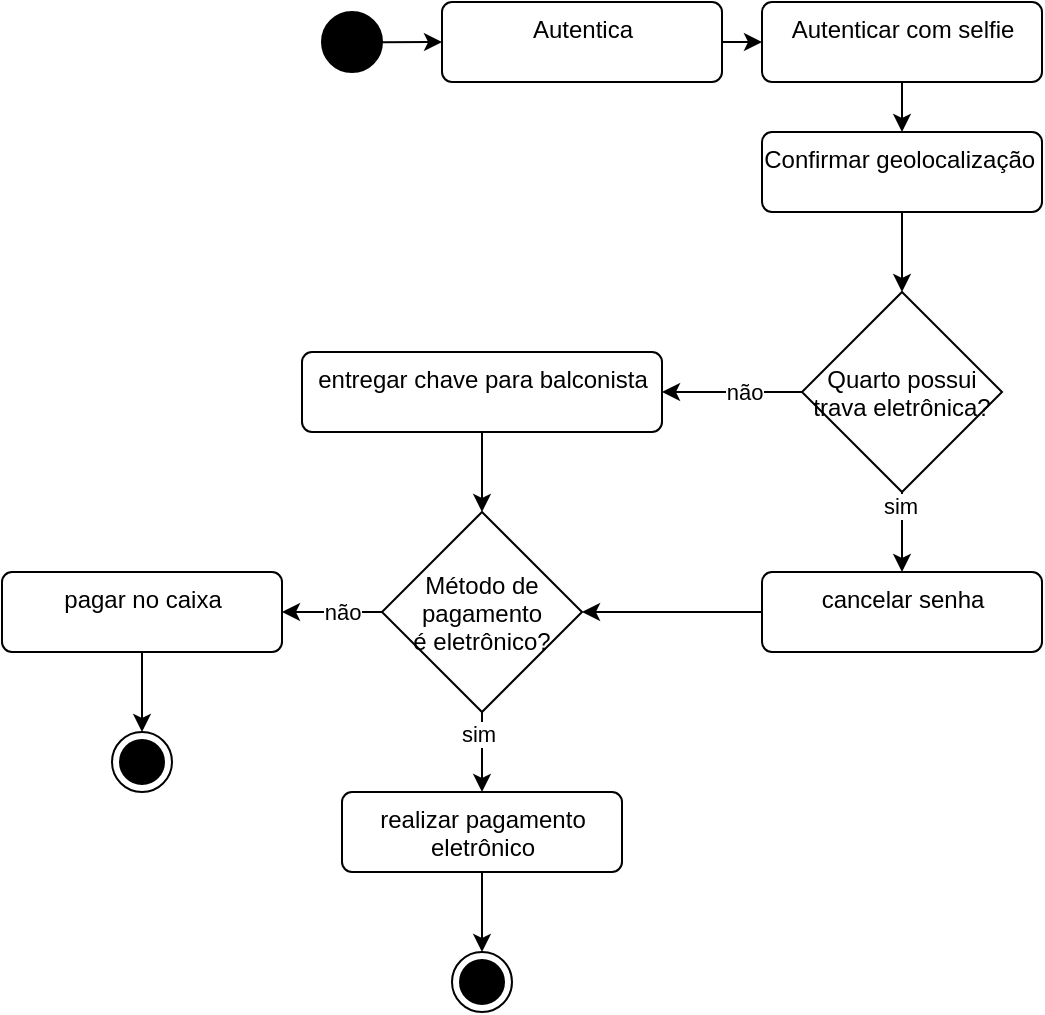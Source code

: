 <mxfile>
    <diagram id="mIBK30z5odNGXf8Efi0g" name="Page-1">
        <mxGraphModel dx="588" dy="461" grid="1" gridSize="10" guides="1" tooltips="1" connect="1" arrows="1" fold="1" page="1" pageScale="1" pageWidth="827" pageHeight="1169" math="0" shadow="0">
            <root>
                <mxCell id="0"/>
                <mxCell id="1" parent="0"/>
                <mxCell id="2" style="edgeStyle=none;html=1;" parent="1" source="3" target="5" edge="1">
                    <mxGeometry relative="1" as="geometry"/>
                </mxCell>
                <mxCell id="3" value="" style="ellipse;fillColor=strokeColor;" parent="1" vertex="1">
                    <mxGeometry x="180" y="50" width="30" height="30" as="geometry"/>
                </mxCell>
                <mxCell id="4" style="edgeStyle=none;html=1;" parent="1" source="5" target="7" edge="1">
                    <mxGeometry relative="1" as="geometry"/>
                </mxCell>
                <mxCell id="5" value="Autentica" style="html=1;align=center;verticalAlign=top;rounded=1;absoluteArcSize=1;arcSize=10;dashed=0;fillColor=none;" parent="1" vertex="1">
                    <mxGeometry x="240" y="45" width="140" height="40" as="geometry"/>
                </mxCell>
                <mxCell id="6" style="edgeStyle=none;html=1;" parent="1" source="7" target="9" edge="1">
                    <mxGeometry relative="1" as="geometry"/>
                </mxCell>
                <mxCell id="7" value="Autenticar com selfie" style="html=1;align=center;verticalAlign=top;rounded=1;absoluteArcSize=1;arcSize=10;dashed=0;fillColor=none;" parent="1" vertex="1">
                    <mxGeometry x="400" y="45" width="140" height="40" as="geometry"/>
                </mxCell>
                <mxCell id="8" style="edgeStyle=none;html=1;entryX=0.5;entryY=0;entryDx=0;entryDy=0;" parent="1" source="9" target="12" edge="1">
                    <mxGeometry relative="1" as="geometry"/>
                </mxCell>
                <mxCell id="9" value="Confirmar geolocalização&amp;nbsp;" style="html=1;align=center;verticalAlign=top;rounded=1;absoluteArcSize=1;arcSize=10;dashed=0;fillColor=none;" parent="1" vertex="1">
                    <mxGeometry x="400" y="110" width="140" height="40" as="geometry"/>
                </mxCell>
                <mxCell id="10" style="edgeStyle=none;html=1;" parent="1" source="12" target="16" edge="1">
                    <mxGeometry relative="1" as="geometry"/>
                </mxCell>
                <mxCell id="29" value="não" style="edgeLabel;html=1;align=center;verticalAlign=middle;resizable=0;points=[];" vertex="1" connectable="0" parent="10">
                    <mxGeometry x="-0.17" relative="1" as="geometry">
                        <mxPoint as="offset"/>
                    </mxGeometry>
                </mxCell>
                <mxCell id="11" style="edgeStyle=none;html=1;" parent="1" source="12" target="14" edge="1">
                    <mxGeometry relative="1" as="geometry"/>
                </mxCell>
                <mxCell id="30" value="sim" style="edgeLabel;html=1;align=center;verticalAlign=middle;resizable=0;points=[];" vertex="1" connectable="0" parent="11">
                    <mxGeometry x="-0.667" y="-1" relative="1" as="geometry">
                        <mxPoint as="offset"/>
                    </mxGeometry>
                </mxCell>
                <mxCell id="12" value="Quarto possui&#10;trava eletrônica?" style="rhombus;" parent="1" vertex="1">
                    <mxGeometry x="420" y="190" width="100" height="100" as="geometry"/>
                </mxCell>
                <mxCell id="20" style="edgeStyle=none;html=1;entryX=1;entryY=0.5;entryDx=0;entryDy=0;" parent="1" source="14" target="18" edge="1">
                    <mxGeometry relative="1" as="geometry"/>
                </mxCell>
                <mxCell id="14" value="cancelar senha" style="html=1;align=center;verticalAlign=top;rounded=1;absoluteArcSize=1;arcSize=10;dashed=0;fillColor=none;" parent="1" vertex="1">
                    <mxGeometry x="400" y="330" width="140" height="40" as="geometry"/>
                </mxCell>
                <mxCell id="19" style="edgeStyle=none;html=1;" parent="1" source="16" target="18" edge="1">
                    <mxGeometry relative="1" as="geometry"/>
                </mxCell>
                <mxCell id="16" value="entregar chave para balconista" style="html=1;align=center;verticalAlign=top;rounded=1;absoluteArcSize=1;arcSize=10;dashed=0;fillColor=none;" parent="1" vertex="1">
                    <mxGeometry x="170" y="220" width="180" height="40" as="geometry"/>
                </mxCell>
                <mxCell id="22" style="edgeStyle=none;html=1;" parent="1" target="21" edge="1">
                    <mxGeometry relative="1" as="geometry">
                        <mxPoint x="260" y="400" as="sourcePoint"/>
                    </mxGeometry>
                </mxCell>
                <mxCell id="32" value="sim" style="edgeLabel;html=1;align=center;verticalAlign=middle;resizable=0;points=[];" vertex="1" connectable="0" parent="22">
                    <mxGeometry x="-0.486" y="-2" relative="1" as="geometry">
                        <mxPoint as="offset"/>
                    </mxGeometry>
                </mxCell>
                <mxCell id="24" style="edgeStyle=none;html=1;" parent="1" source="18" target="23" edge="1">
                    <mxGeometry relative="1" as="geometry"/>
                </mxCell>
                <mxCell id="31" value="não" style="edgeLabel;html=1;align=center;verticalAlign=middle;resizable=0;points=[];" vertex="1" connectable="0" parent="24">
                    <mxGeometry x="0.357" relative="1" as="geometry">
                        <mxPoint x="14" as="offset"/>
                    </mxGeometry>
                </mxCell>
                <mxCell id="18" value="Método de &#10;pagamento &#10;é eletrônico?" style="rhombus;" parent="1" vertex="1">
                    <mxGeometry x="210" y="300" width="100" height="100" as="geometry"/>
                </mxCell>
                <mxCell id="28" style="edgeStyle=none;html=1;" parent="1" source="21" target="25" edge="1">
                    <mxGeometry relative="1" as="geometry"/>
                </mxCell>
                <mxCell id="21" value="realizar pagamento&lt;br&gt;eletrônico" style="html=1;align=center;verticalAlign=top;rounded=1;absoluteArcSize=1;arcSize=10;dashed=0;fillColor=none;" parent="1" vertex="1">
                    <mxGeometry x="190" y="440" width="140" height="40" as="geometry"/>
                </mxCell>
                <mxCell id="27" style="edgeStyle=none;html=1;" parent="1" source="23" target="26" edge="1">
                    <mxGeometry relative="1" as="geometry"/>
                </mxCell>
                <mxCell id="23" value="pagar no caixa" style="html=1;align=center;verticalAlign=top;rounded=1;absoluteArcSize=1;arcSize=10;dashed=0;fillColor=none;" parent="1" vertex="1">
                    <mxGeometry x="20" y="330" width="140" height="40" as="geometry"/>
                </mxCell>
                <mxCell id="25" value="" style="ellipse;html=1;shape=endState;fillColor=strokeColor;" parent="1" vertex="1">
                    <mxGeometry x="245" y="520" width="30" height="30" as="geometry"/>
                </mxCell>
                <mxCell id="26" value="" style="ellipse;html=1;shape=endState;fillColor=strokeColor;" parent="1" vertex="1">
                    <mxGeometry x="75" y="410" width="30" height="30" as="geometry"/>
                </mxCell>
            </root>
        </mxGraphModel>
    </diagram>
</mxfile>